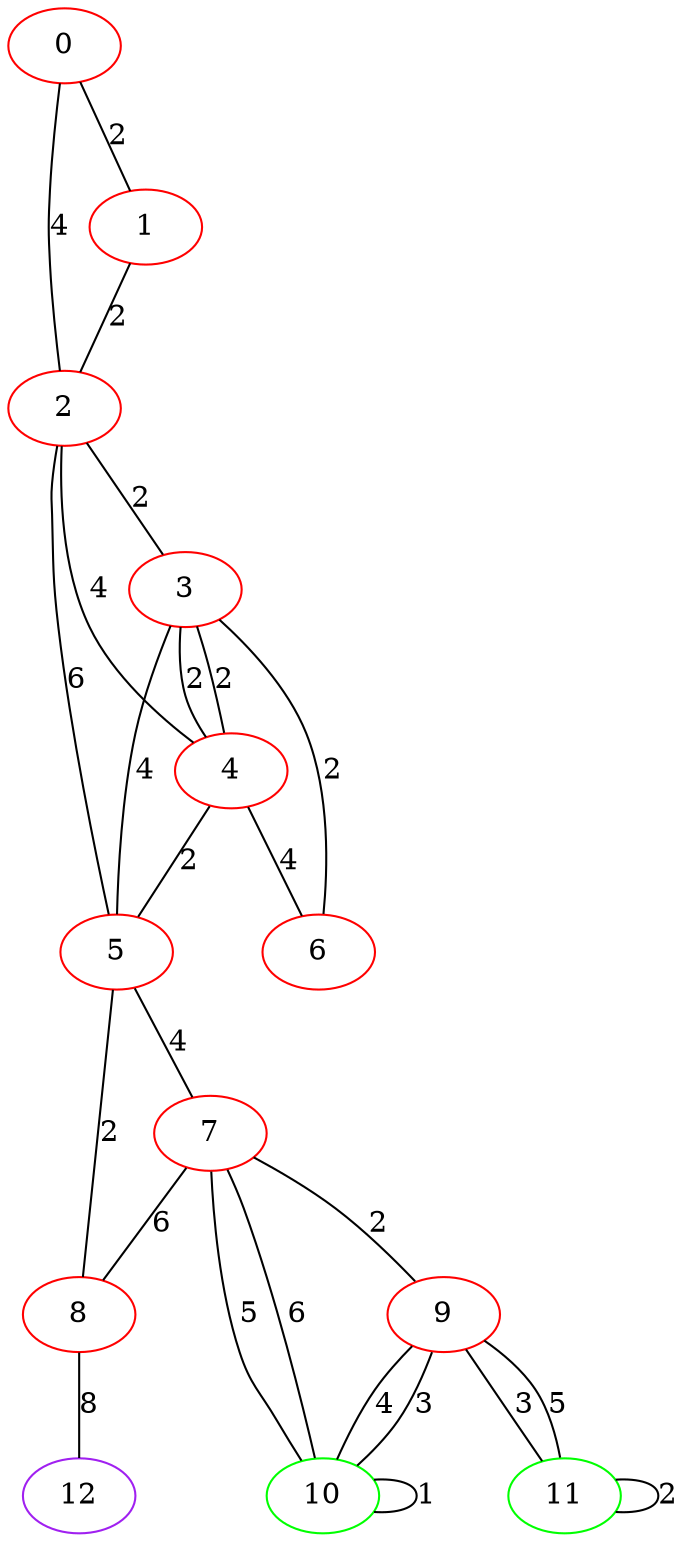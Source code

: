 graph "" {
0 [color=red, weight=1];
1 [color=red, weight=1];
2 [color=red, weight=1];
3 [color=red, weight=1];
4 [color=red, weight=1];
5 [color=red, weight=1];
6 [color=red, weight=1];
7 [color=red, weight=1];
8 [color=red, weight=1];
9 [color=red, weight=1];
10 [color=green, weight=2];
11 [color=green, weight=2];
12 [color=purple, weight=4];
0 -- 1  [key=0, label=2];
0 -- 2  [key=0, label=4];
1 -- 2  [key=0, label=2];
2 -- 3  [key=0, label=2];
2 -- 4  [key=0, label=4];
2 -- 5  [key=0, label=6];
3 -- 4  [key=0, label=2];
3 -- 4  [key=1, label=2];
3 -- 5  [key=0, label=4];
3 -- 6  [key=0, label=2];
4 -- 5  [key=0, label=2];
4 -- 6  [key=0, label=4];
5 -- 8  [key=0, label=2];
5 -- 7  [key=0, label=4];
7 -- 8  [key=0, label=6];
7 -- 9  [key=0, label=2];
7 -- 10  [key=0, label=5];
7 -- 10  [key=1, label=6];
8 -- 12  [key=0, label=8];
9 -- 10  [key=0, label=3];
9 -- 10  [key=1, label=4];
9 -- 11  [key=0, label=3];
9 -- 11  [key=1, label=5];
10 -- 10  [key=0, label=1];
11 -- 11  [key=0, label=2];
}
